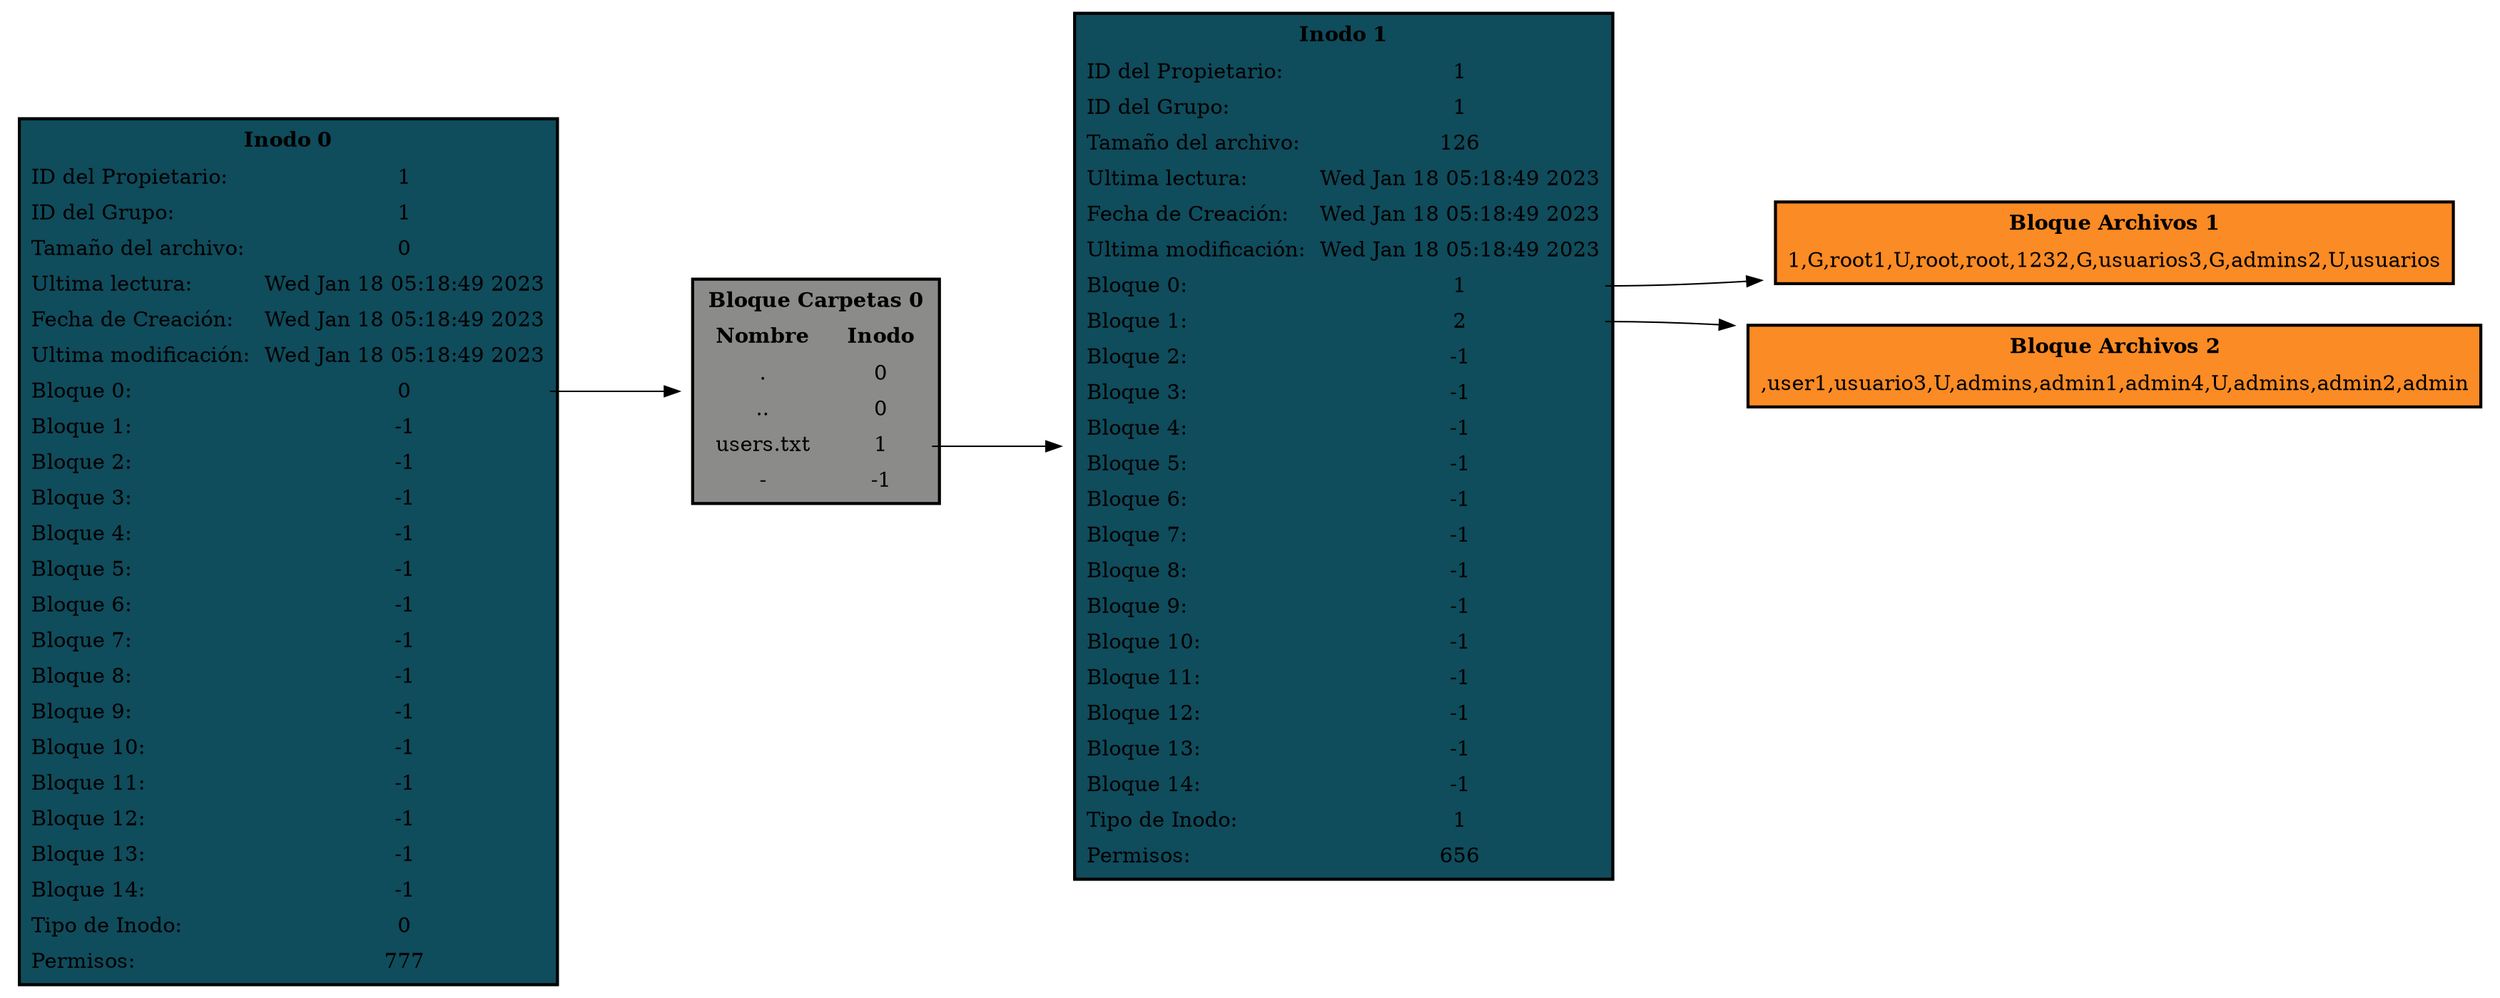 digraph G { 
 rankdir = LR; node[shape = plaintext];
INODO0[ label = <<TABLE BORDER='2' CELLBORDER='0' CELLSPACING='5' BGCOLOR='#0f4c5c'>
<TR><TD colspan ='2' ><b>Inodo 0</b></TD></TR>
<TR><TD Align='left'>ID del Propietario:</TD><TD>1</TD></TR><TR><TD Align='left'>ID del Grupo:</TD><TD>1</TD></TR><TR><TD Align='left'>Tamaño del archivo:</TD><TD>0</TD></TR><TR><TD Align='left'>Ultima lectura:</TD><TD>Wed Jan 18 05:18:49 2023
</TD></TR><TR><TD Align='left'>Fecha de Creación:</TD><TD>Wed Jan 18 05:18:49 2023
</TD></TR><TR><TD Align='left'>Ultima modificación:</TD><TD>Wed Jan 18 05:18:49 2023
</TD></TR><TR><TD Align='left'>Bloque 0:</TD><TD PORT='P0'>0</TD></TR><TR><TD Align='left'>Bloque 1:</TD><TD PORT='P1'>-1</TD></TR><TR><TD Align='left'>Bloque 2:</TD><TD PORT='P2'>-1</TD></TR><TR><TD Align='left'>Bloque 3:</TD><TD PORT='P3'>-1</TD></TR><TR><TD Align='left'>Bloque 4:</TD><TD PORT='P4'>-1</TD></TR><TR><TD Align='left'>Bloque 5:</TD><TD PORT='P5'>-1</TD></TR><TR><TD Align='left'>Bloque 6:</TD><TD PORT='P6'>-1</TD></TR><TR><TD Align='left'>Bloque 7:</TD><TD PORT='P7'>-1</TD></TR><TR><TD Align='left'>Bloque 8:</TD><TD PORT='P8'>-1</TD></TR><TR><TD Align='left'>Bloque 9:</TD><TD PORT='P9'>-1</TD></TR><TR><TD Align='left'>Bloque 10:</TD><TD PORT='P10'>-1</TD></TR><TR><TD Align='left'>Bloque 11:</TD><TD PORT='P11'>-1</TD></TR><TR><TD Align='left'>Bloque 12:</TD><TD PORT='P12'>-1</TD></TR><TR><TD Align='left'>Bloque 13:</TD><TD PORT='P13'>-1</TD></TR><TR><TD Align='left'>Bloque 14:</TD><TD PORT='P14'>-1</TD></TR><TR><TD Align='left'>Tipo de Inodo:</TD><TD>0</TD></TR><TR><TD Align='left'>Permisos:</TD><TD>777</TD></TR></TABLE>>];
BLOQUE0[ label = <<TABLE BORDER='2' CELLBORDER='0' CELLSPACING='5' BGCOLOR='#8b8c89'>
<TR><TD colspan ='2' ><b>Bloque Carpetas 0</b></TD></TR>
<TR><TD><b>Nombre</b></TD><TD><b>Inodo</b></TD></TR><TR><TD>.</TD><TD PORT='P0'>0</TD></TR><TR><TD>..</TD><TD PORT='P1'>0</TD></TR><TR><TD>users.txt</TD><TD PORT='P2'>1</TD></TR><TR><TD>-</TD><TD PORT='P3'>-1</TD></TR></TABLE>>];
INODO0:P0->BLOQUE0[minlen = 2];
INODO1[ label = <<TABLE BORDER='2' CELLBORDER='0' CELLSPACING='5' BGCOLOR='#0f4c5c'>
<TR><TD colspan ='2' ><b>Inodo 1</b></TD></TR>
<TR><TD Align='left'>ID del Propietario:</TD><TD>1</TD></TR><TR><TD Align='left'>ID del Grupo:</TD><TD>1</TD></TR><TR><TD Align='left'>Tamaño del archivo:</TD><TD>126</TD></TR><TR><TD Align='left'>Ultima lectura:</TD><TD>Wed Jan 18 05:18:49 2023
</TD></TR><TR><TD Align='left'>Fecha de Creación:</TD><TD>Wed Jan 18 05:18:49 2023
</TD></TR><TR><TD Align='left'>Ultima modificación:</TD><TD>Wed Jan 18 05:18:49 2023
</TD></TR><TR><TD Align='left'>Bloque 0:</TD><TD PORT='P0'>1</TD></TR><TR><TD Align='left'>Bloque 1:</TD><TD PORT='P1'>2</TD></TR><TR><TD Align='left'>Bloque 2:</TD><TD PORT='P2'>-1</TD></TR><TR><TD Align='left'>Bloque 3:</TD><TD PORT='P3'>-1</TD></TR><TR><TD Align='left'>Bloque 4:</TD><TD PORT='P4'>-1</TD></TR><TR><TD Align='left'>Bloque 5:</TD><TD PORT='P5'>-1</TD></TR><TR><TD Align='left'>Bloque 6:</TD><TD PORT='P6'>-1</TD></TR><TR><TD Align='left'>Bloque 7:</TD><TD PORT='P7'>-1</TD></TR><TR><TD Align='left'>Bloque 8:</TD><TD PORT='P8'>-1</TD></TR><TR><TD Align='left'>Bloque 9:</TD><TD PORT='P9'>-1</TD></TR><TR><TD Align='left'>Bloque 10:</TD><TD PORT='P10'>-1</TD></TR><TR><TD Align='left'>Bloque 11:</TD><TD PORT='P11'>-1</TD></TR><TR><TD Align='left'>Bloque 12:</TD><TD PORT='P12'>-1</TD></TR><TR><TD Align='left'>Bloque 13:</TD><TD PORT='P13'>-1</TD></TR><TR><TD Align='left'>Bloque 14:</TD><TD PORT='P14'>-1</TD></TR><TR><TD Align='left'>Tipo de Inodo:</TD><TD>1</TD></TR><TR><TD Align='left'>Permisos:</TD><TD>656</TD></TR></TABLE>>];
BLOQUE0:P2->INODO1[minlen = 2];
BLOQUE1[ label = <<TABLE BORDER='2' CELLBORDER='0' CELLSPACING='5' BGCOLOR='#fb8b24'>
<TR><TD><b>Bloque Archivos 1</b></TD></TR>
<TR><TD>1,G,root
1,U,root,root,123
2,G,usuarios
3,G,admins
2,U,usuarios</TD></TR></TABLE>>];
INODO1:P0->BLOQUE1[minlen = 2];
BLOQUE2[ label = <<TABLE BORDER='2' CELLBORDER='0' CELLSPACING='5' BGCOLOR='#fb8b24'>
<TR><TD><b>Bloque Archivos 2</b></TD></TR>
<TR><TD>,user1,usuario
3,U,admins,admin1,admin
4,U,admins,admin2,admin
</TD></TR></TABLE>>];
INODO1:P1->BLOQUE2[minlen = 2];
}
